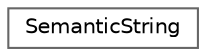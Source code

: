 digraph "Graphical Class Hierarchy"
{
 // LATEX_PDF_SIZE
  bgcolor="transparent";
  edge [fontname=Helvetica,fontsize=10,labelfontname=Helvetica,labelfontsize=10];
  node [fontname=Helvetica,fontsize=10,shape=box,height=0.2,width=0.4];
  rankdir="LR";
  Node0 [id="Node000000",label="SemanticString",height=0.2,width=0.4,color="grey40", fillcolor="white", style="filled",URL="$classSemanticString.html",tooltip="Represents a semantic string for rendering mathematical expressions with styling."];
}
